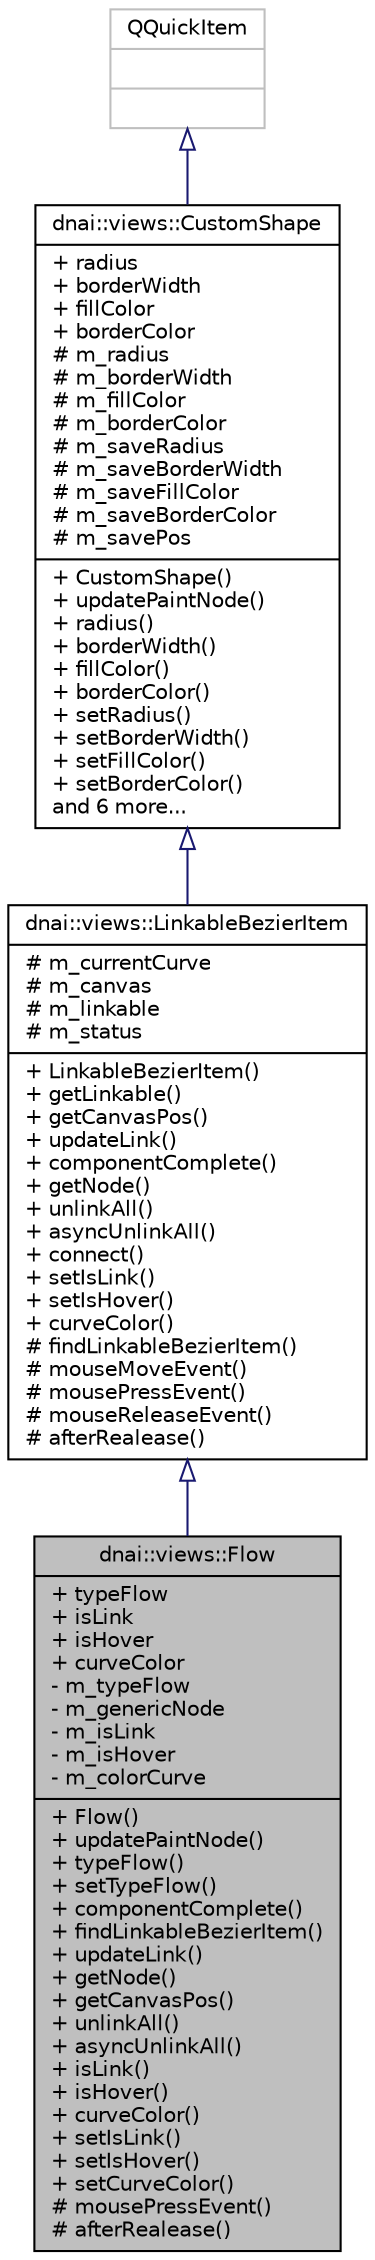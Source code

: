 digraph "dnai::views::Flow"
{
  edge [fontname="Helvetica",fontsize="10",labelfontname="Helvetica",labelfontsize="10"];
  node [fontname="Helvetica",fontsize="10",shape=record];
  Node1 [label="{dnai::views::Flow\n|+ typeFlow\l+ isLink\l+ isHover\l+ curveColor\l- m_typeFlow\l- m_genericNode\l- m_isLink\l- m_isHover\l- m_colorCurve\l|+ Flow()\l+ updatePaintNode()\l+ typeFlow()\l+ setTypeFlow()\l+ componentComplete()\l+ findLinkableBezierItem()\l+ updateLink()\l+ getNode()\l+ getCanvasPos()\l+ unlinkAll()\l+ asyncUnlinkAll()\l+ isLink()\l+ isHover()\l+ curveColor()\l+ setIsLink()\l+ setIsHover()\l+ setCurveColor()\l# mousePressEvent()\l# afterRealease()\l}",height=0.2,width=0.4,color="black", fillcolor="grey75", style="filled", fontcolor="black"];
  Node2 -> Node1 [dir="back",color="midnightblue",fontsize="10",style="solid",arrowtail="onormal",fontname="Helvetica"];
  Node2 [label="{dnai::views::LinkableBezierItem\n|# m_currentCurve\l# m_canvas\l# m_linkable\l# m_status\l|+ LinkableBezierItem()\l+ getLinkable()\l+ getCanvasPos()\l+ updateLink()\l+ componentComplete()\l+ getNode()\l+ unlinkAll()\l+ asyncUnlinkAll()\l+ connect()\l+ setIsLink()\l+ setIsHover()\l+ curveColor()\l# findLinkableBezierItem()\l# mouseMoveEvent()\l# mousePressEvent()\l# mouseReleaseEvent()\l# afterRealease()\l}",height=0.2,width=0.4,color="black", fillcolor="white", style="filled",URL="$classdnai_1_1views_1_1_linkable_bezier_item.html"];
  Node3 -> Node2 [dir="back",color="midnightblue",fontsize="10",style="solid",arrowtail="onormal",fontname="Helvetica"];
  Node3 [label="{dnai::views::CustomShape\n|+ radius\l+ borderWidth\l+ fillColor\l+ borderColor\l# m_radius\l# m_borderWidth\l# m_fillColor\l# m_borderColor\l# m_saveRadius\l# m_saveBorderWidth\l# m_saveFillColor\l# m_saveBorderColor\l# m_savePos\l|+ CustomShape()\l+ updatePaintNode()\l+ radius()\l+ borderWidth()\l+ fillColor()\l+ borderColor()\l+ setRadius()\l+ setBorderWidth()\l+ setFillColor()\l+ setBorderColor()\land 6 more...\l}",height=0.2,width=0.4,color="black", fillcolor="white", style="filled",URL="$classdnai_1_1views_1_1_custom_shape.html"];
  Node4 -> Node3 [dir="back",color="midnightblue",fontsize="10",style="solid",arrowtail="onormal",fontname="Helvetica"];
  Node4 [label="{QQuickItem\n||}",height=0.2,width=0.4,color="grey75", fillcolor="white", style="filled"];
}
